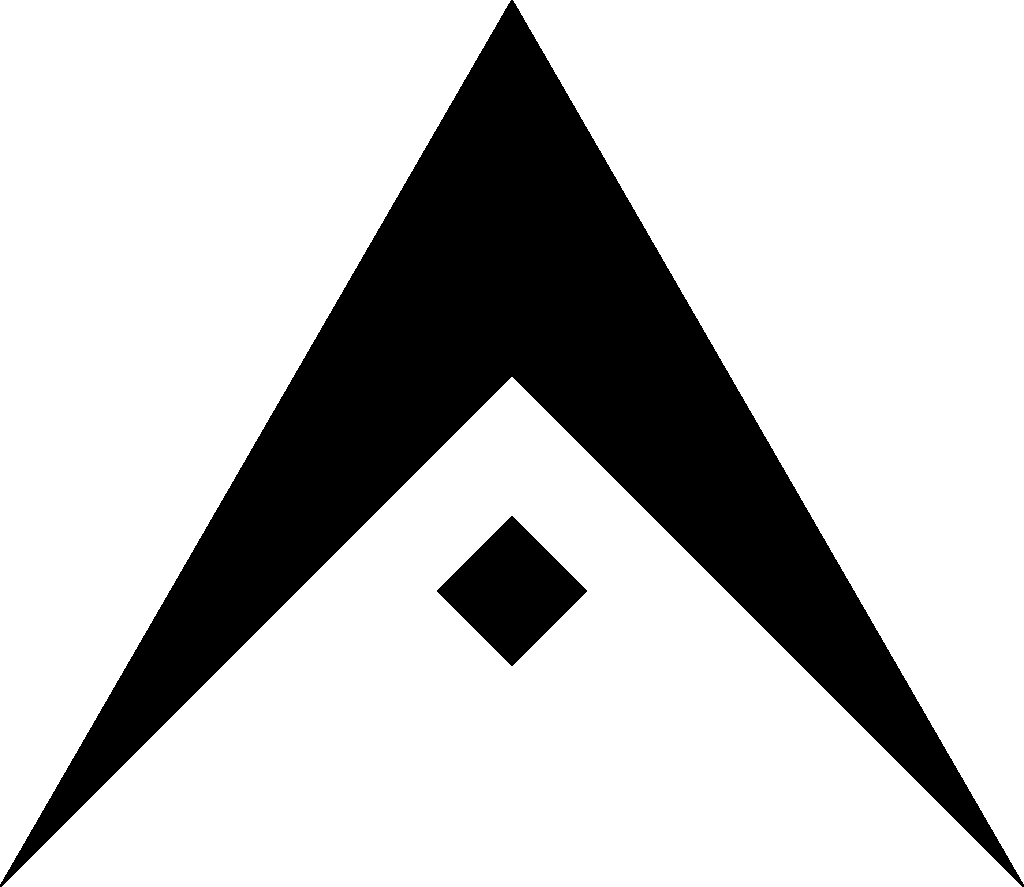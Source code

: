 size(512, 512);

path triangle = polygon(3);

pair A = point(triangle, 0);
pair B = point(triangle, 1);
pair C = point(triangle, 2);

write("Equilateral triangle:");
write(triangle);

write("Points:");
write(A);
write(B);
write(C);

pair D = (0, C.y + B.x - C.x);

write(D);

filldraw(A--B--C--D--cycle);

path unitSquare = polygon(4);
path square = scale(0.125)*(rotate(45)*unitSquare);

pair E = point(square, 0);
pair F = point(square, 1);
pair G = point(square, 2);
pair H = point(square, 3);

write("Small square:");
write(square);

write("Points:");
write(E);
write(F);
write(G);
write(H);

pair center = (E + G) / 2;

real centerToA = arclength(center--A);
real centerToB = arclength(center--B);
real centerToC = arclength(center--C);

write(centerToA);
write(centerToB);
write(centerToC);

filldraw(square);
